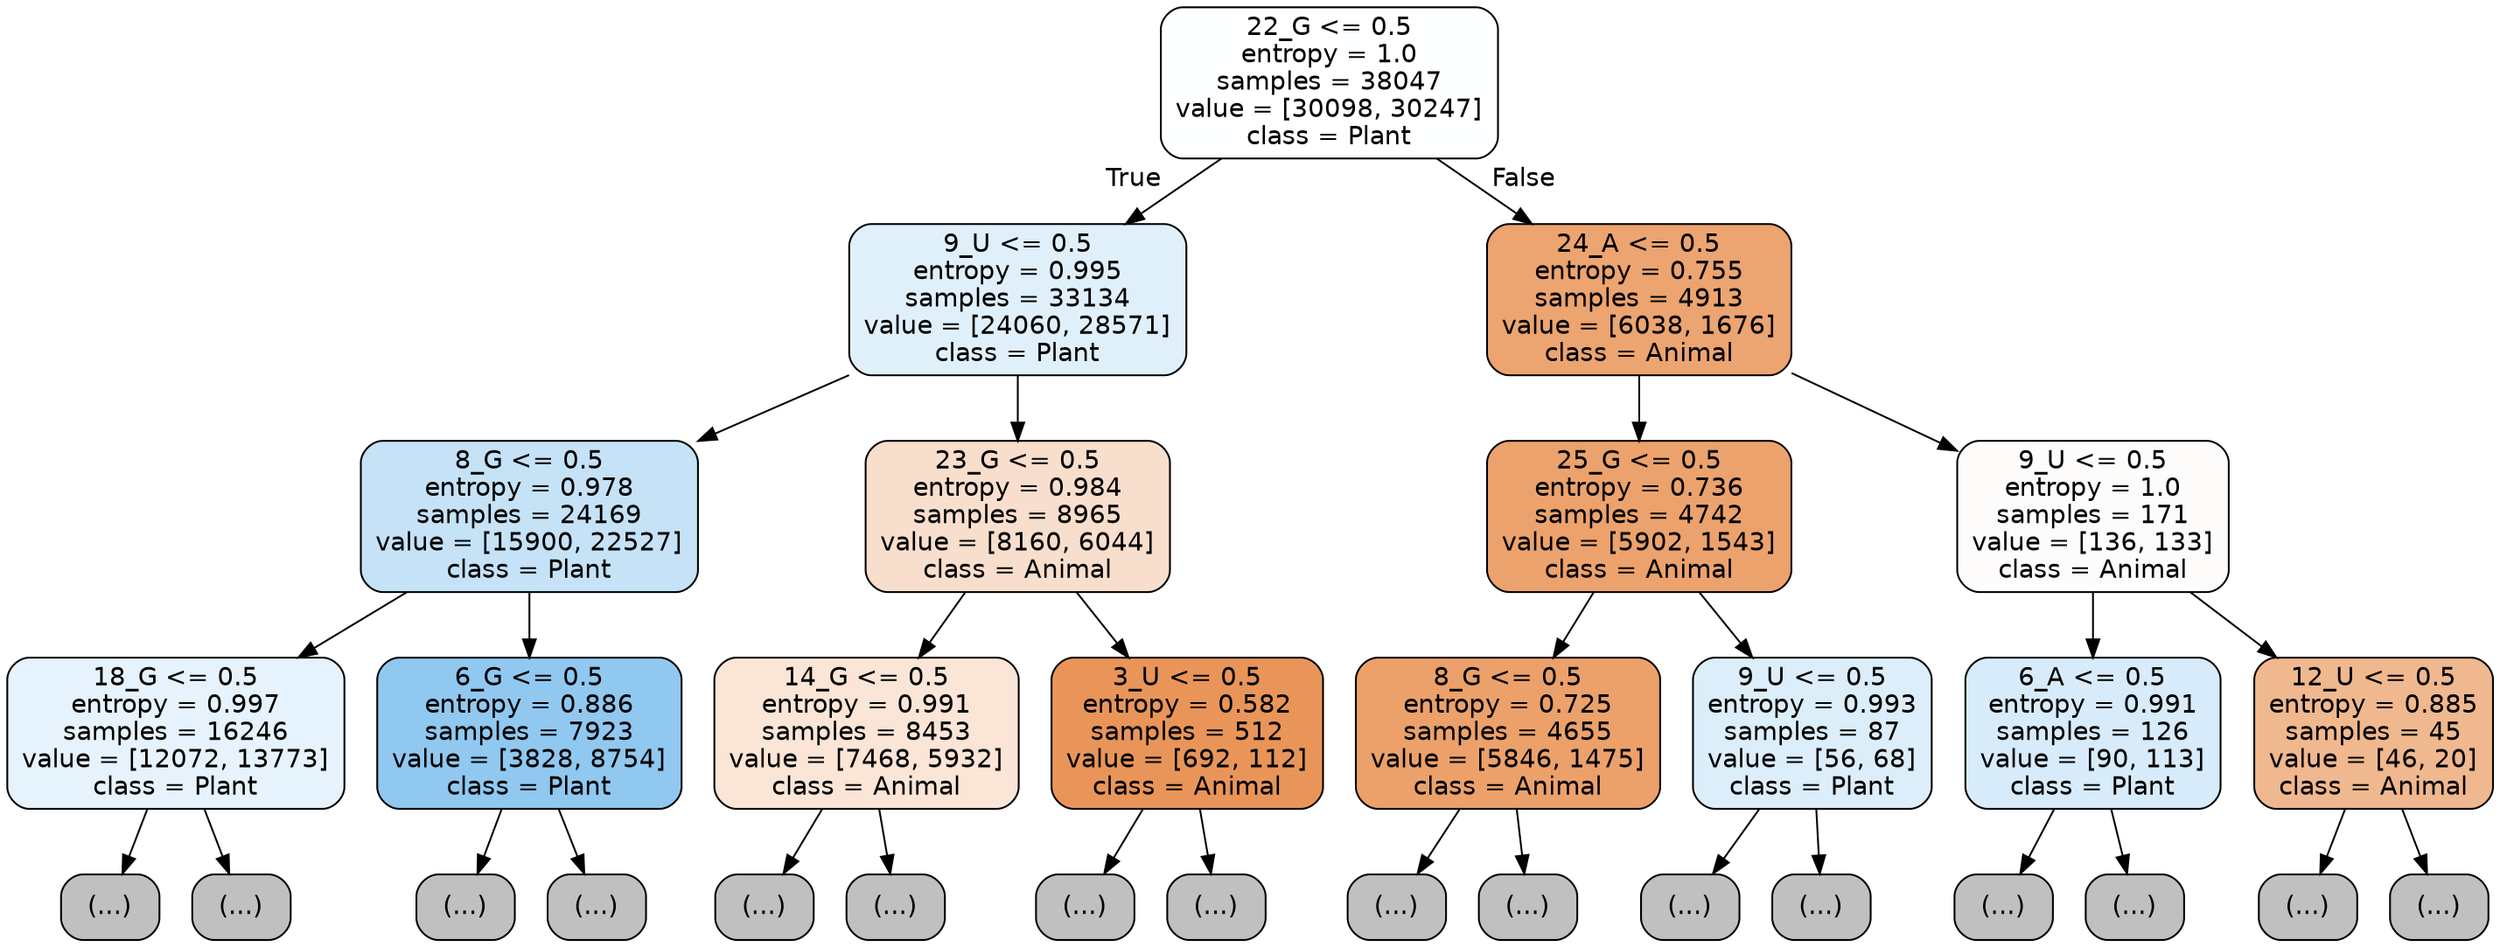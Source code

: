 digraph Tree {
node [shape=box, style="filled, rounded", color="black", fontname="helvetica"] ;
edge [fontname="helvetica"] ;
0 [label="22_G <= 0.5\nentropy = 1.0\nsamples = 38047\nvalue = [30098, 30247]\nclass = Plant", fillcolor="#feffff"] ;
1 [label="9_U <= 0.5\nentropy = 0.995\nsamples = 33134\nvalue = [24060, 28571]\nclass = Plant", fillcolor="#e0f0fb"] ;
0 -> 1 [labeldistance=2.5, labelangle=45, headlabel="True"] ;
2 [label="8_G <= 0.5\nentropy = 0.978\nsamples = 24169\nvalue = [15900, 22527]\nclass = Plant", fillcolor="#c5e2f7"] ;
1 -> 2 ;
3 [label="18_G <= 0.5\nentropy = 0.997\nsamples = 16246\nvalue = [12072, 13773]\nclass = Plant", fillcolor="#e7f3fc"] ;
2 -> 3 ;
4 [label="(...)", fillcolor="#C0C0C0"] ;
3 -> 4 ;
5623 [label="(...)", fillcolor="#C0C0C0"] ;
3 -> 5623 ;
7802 [label="6_G <= 0.5\nentropy = 0.886\nsamples = 7923\nvalue = [3828, 8754]\nclass = Plant", fillcolor="#90c8f0"] ;
2 -> 7802 ;
7803 [label="(...)", fillcolor="#C0C0C0"] ;
7802 -> 7803 ;
9870 [label="(...)", fillcolor="#C0C0C0"] ;
7802 -> 9870 ;
10587 [label="23_G <= 0.5\nentropy = 0.984\nsamples = 8965\nvalue = [8160, 6044]\nclass = Animal", fillcolor="#f8decc"] ;
1 -> 10587 ;
10588 [label="14_G <= 0.5\nentropy = 0.991\nsamples = 8453\nvalue = [7468, 5932]\nclass = Animal", fillcolor="#fae5d6"] ;
10587 -> 10588 ;
10589 [label="(...)", fillcolor="#C0C0C0"] ;
10588 -> 10589 ;
13596 [label="(...)", fillcolor="#C0C0C0"] ;
10588 -> 13596 ;
14645 [label="3_U <= 0.5\nentropy = 0.582\nsamples = 512\nvalue = [692, 112]\nclass = Animal", fillcolor="#e99559"] ;
10587 -> 14645 ;
14646 [label="(...)", fillcolor="#C0C0C0"] ;
14645 -> 14646 ;
14749 [label="(...)", fillcolor="#C0C0C0"] ;
14645 -> 14749 ;
14808 [label="24_A <= 0.5\nentropy = 0.755\nsamples = 4913\nvalue = [6038, 1676]\nclass = Animal", fillcolor="#eca470"] ;
0 -> 14808 [labeldistance=2.5, labelangle=-45, headlabel="False"] ;
14809 [label="25_G <= 0.5\nentropy = 0.736\nsamples = 4742\nvalue = [5902, 1543]\nclass = Animal", fillcolor="#eca26d"] ;
14808 -> 14809 ;
14810 [label="8_G <= 0.5\nentropy = 0.725\nsamples = 4655\nvalue = [5846, 1475]\nclass = Animal", fillcolor="#eca16b"] ;
14809 -> 14810 ;
14811 [label="(...)", fillcolor="#C0C0C0"] ;
14810 -> 14811 ;
16094 [label="(...)", fillcolor="#C0C0C0"] ;
14810 -> 16094 ;
16615 [label="9_U <= 0.5\nentropy = 0.993\nsamples = 87\nvalue = [56, 68]\nclass = Plant", fillcolor="#dceefa"] ;
14809 -> 16615 ;
16616 [label="(...)", fillcolor="#C0C0C0"] ;
16615 -> 16616 ;
16647 [label="(...)", fillcolor="#C0C0C0"] ;
16615 -> 16647 ;
16650 [label="9_U <= 0.5\nentropy = 1.0\nsamples = 171\nvalue = [136, 133]\nclass = Animal", fillcolor="#fefcfb"] ;
14808 -> 16650 ;
16651 [label="6_A <= 0.5\nentropy = 0.991\nsamples = 126\nvalue = [90, 113]\nclass = Plant", fillcolor="#d7ebfa"] ;
16650 -> 16651 ;
16652 [label="(...)", fillcolor="#C0C0C0"] ;
16651 -> 16652 ;
16709 [label="(...)", fillcolor="#C0C0C0"] ;
16651 -> 16709 ;
16728 [label="12_U <= 0.5\nentropy = 0.885\nsamples = 45\nvalue = [46, 20]\nclass = Animal", fillcolor="#f0b88f"] ;
16650 -> 16728 ;
16729 [label="(...)", fillcolor="#C0C0C0"] ;
16728 -> 16729 ;
16758 [label="(...)", fillcolor="#C0C0C0"] ;
16728 -> 16758 ;
}